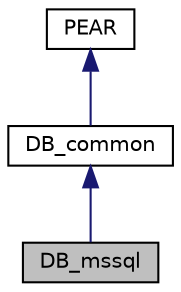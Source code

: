 digraph "DB_mssql"
{
 // LATEX_PDF_SIZE
  edge [fontname="Helvetica",fontsize="10",labelfontname="Helvetica",labelfontsize="10"];
  node [fontname="Helvetica",fontsize="10",shape=record];
  Node1 [label="DB_mssql",height=0.2,width=0.4,color="black", fillcolor="grey75", style="filled", fontcolor="black",tooltip=" "];
  Node2 -> Node1 [dir="back",color="midnightblue",fontsize="10",style="solid"];
  Node2 [label="DB_common",height=0.2,width=0.4,color="black", fillcolor="white", style="filled",URL="$classDB__common.html",tooltip=" "];
  Node3 -> Node2 [dir="back",color="midnightblue",fontsize="10",style="solid"];
  Node3 [label="PEAR",height=0.2,width=0.4,color="black", fillcolor="white", style="filled",URL="$classPEAR.html",tooltip=" "];
}
